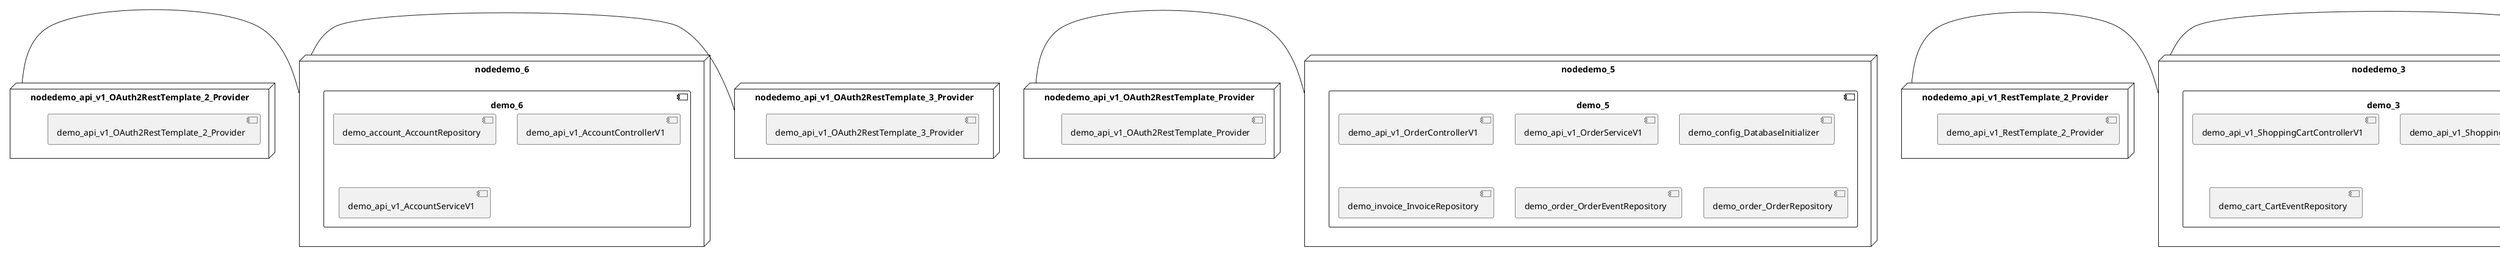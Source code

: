 @startuml
skinparam fixCircleLabelOverlapping true
skinparam componentStyle uml2
node nodedemo {
component demo {
[demo_api_v1_UserControllerV1] [[kbastani-spring-cloud-event-sourcing-example.system#_e3TylhlzEe-ypbio12wanA]]
[demo_api_v1_UserServiceV1] [[kbastani-spring-cloud-event-sourcing-example.system#_e3TylhlzEe-ypbio12wanA]]
[demo_user_UserRepository] [[kbastani-spring-cloud-event-sourcing-example.system#_e3TylhlzEe-ypbio12wanA]]
}
}
node nodedemo_2 {
component demo_2 {
[demo_api_v1_CatalogControllerV1] [[kbastani-spring-cloud-event-sourcing-example.system#_e3TylhlzEe-ypbio12wanA]]
[demo_api_v1_CatalogServiceV1] [[kbastani-spring-cloud-event-sourcing-example.system#_e3TylhlzEe-ypbio12wanA]]
[demo_catalog_CatalogInfoRepository] [[kbastani-spring-cloud-event-sourcing-example.system#_e3TylhlzEe-ypbio12wanA]]
}
}
node nodedemo_3 {
component demo_3 {
[demo_api_v1_ShoppingCartControllerV1] [[kbastani-spring-cloud-event-sourcing-example.system#_e3TylhlzEe-ypbio12wanA]]
[demo_api_v1_ShoppingCartServiceV1] [[kbastani-spring-cloud-event-sourcing-example.system#_e3TylhlzEe-ypbio12wanA]]
[demo_cart_CartEventRepository] [[kbastani-spring-cloud-event-sourcing-example.system#_e3TylhlzEe-ypbio12wanA]]
}
}
node nodedemo_4 {
component demo_4 {
[demo_UserController] [[kbastani-spring-cloud-event-sourcing-example.system#_e3TylhlzEe-ypbio12wanA]]
[demo_UserRepository] [[kbastani-spring-cloud-event-sourcing-example.system#_e3TylhlzEe-ypbio12wanA]]
[demo_UserService] [[kbastani-spring-cloud-event-sourcing-example.system#_e3TylhlzEe-ypbio12wanA]]
[demo_login_UserController] [[kbastani-spring-cloud-event-sourcing-example.system#_e3TylhlzEe-ypbio12wanA]]
}
}
node nodedemo_5 {
component demo_5 {
[demo_api_v1_OrderControllerV1] [[kbastani-spring-cloud-event-sourcing-example.system#_e3TylhlzEe-ypbio12wanA]]
[demo_api_v1_OrderServiceV1] [[kbastani-spring-cloud-event-sourcing-example.system#_e3TylhlzEe-ypbio12wanA]]
[demo_config_DatabaseInitializer] [[kbastani-spring-cloud-event-sourcing-example.system#_e3TylhlzEe-ypbio12wanA]]
[demo_invoice_InvoiceRepository] [[kbastani-spring-cloud-event-sourcing-example.system#_e3TylhlzEe-ypbio12wanA]]
[demo_order_OrderEventRepository] [[kbastani-spring-cloud-event-sourcing-example.system#_e3TylhlzEe-ypbio12wanA]]
[demo_order_OrderRepository] [[kbastani-spring-cloud-event-sourcing-example.system#_e3TylhlzEe-ypbio12wanA]]
}
}
node nodedemo_6 {
component demo_6 {
[demo_account_AccountRepository] [[kbastani-spring-cloud-event-sourcing-example.system#_e3TylhlzEe-ypbio12wanA]]
[demo_api_v1_AccountControllerV1] [[kbastani-spring-cloud-event-sourcing-example.system#_e3TylhlzEe-ypbio12wanA]]
[demo_api_v1_AccountServiceV1] [[kbastani-spring-cloud-event-sourcing-example.system#_e3TylhlzEe-ypbio12wanA]]
}
}
node nodedemo_7 {
component demo_7 {
[DatabaseInitializer] [[kbastani-spring-cloud-event-sourcing-example.system#_e3TylhlzEe-ypbio12wanA]]
}
}
node nodedemo_v1 {
component demo_v1 {
[demo_v1_InventoryControllerV1] [[kbastani-spring-cloud-event-sourcing-example.system#_e3TylhlzEe-ypbio12wanA]]
[demo_v1_InventoryServiceV1] [[kbastani-spring-cloud-event-sourcing-example.system#_e3TylhlzEe-ypbio12wanA]]
}
}
node nodedemo_api_v1_OAuth2RestTemplate_2_Provider {
[demo_api_v1_OAuth2RestTemplate_2_Provider] [[kbastani-spring-cloud-event-sourcing-example.system#_e3TylhlzEe-ypbio12wanA]]
}
node nodedemo_api_v1_OAuth2RestTemplate_3_Provider {
[demo_api_v1_OAuth2RestTemplate_3_Provider] [[kbastani-spring-cloud-event-sourcing-example.system#_e3TylhlzEe-ypbio12wanA]]
}
node nodedemo_api_v1_OAuth2RestTemplate_Provider {
[demo_api_v1_OAuth2RestTemplate_Provider] [[kbastani-spring-cloud-event-sourcing-example.system#_e3TylhlzEe-ypbio12wanA]]
}
node nodedemo_api_v1_RestTemplate_2_Provider {
[demo_api_v1_RestTemplate_2_Provider] [[kbastani-spring-cloud-event-sourcing-example.system#_e3TylhlzEe-ypbio12wanA]]
}
node nodedemo_api_v1_RestTemplate_Provider {
[demo_api_v1_RestTemplate_Provider] [[kbastani-spring-cloud-event-sourcing-example.system#_e3TylhlzEe-ypbio12wanA]]
}
node nodedemo_inventory_InventoryRepository_Provider {
[demo_inventory_InventoryRepository_Provider] [[kbastani-spring-cloud-event-sourcing-example.system#_e3TylhlzEe-ypbio12wanA]]
}
node nodedemo_login_AuthenticationManager_Provider {
[demo_login_AuthenticationManager_Provider] [[kbastani-spring-cloud-event-sourcing-example.system#_e3TylhlzEe-ypbio12wanA]]
}
node nodedemo_login_ClientDetailsService_Provider {
[demo_login_ClientDetailsService_Provider] [[kbastani-spring-cloud-event-sourcing-example.system#_e3TylhlzEe-ypbio12wanA]]
}
node nodedemo_login_HttpSessionSecurityContextRepository_Provider {
[demo_login_HttpSessionSecurityContextRepository_Provider] [[kbastani-spring-cloud-event-sourcing-example.system#_e3TylhlzEe-ypbio12wanA]]
}
node nodedemo_login_LoginController {
[demo_login_LoginController] [[kbastani-spring-cloud-event-sourcing-example.system#_e3TylhlzEe-ypbio12wanA]]
}
node nodedemo_product_ProductRepository_Provider {
[demo_product_ProductRepository_Provider] [[kbastani-spring-cloud-event-sourcing-example.system#_e3TylhlzEe-ypbio12wanA]]
}
node nodedemo_user_UserClientV1 {
[demo_user_UserClientV1] [[kbastani-spring-cloud-event-sourcing-example.system#_e3TylhlzEe-ypbio12wanA]]
}
node nodedemo_v1_Session_Provider {
[demo_v1_Session_Provider] [[kbastani-spring-cloud-event-sourcing-example.system#_e3TylhlzEe-ypbio12wanA]]
}
[nodedemo_api_v1_OAuth2RestTemplate_2_Provider] - [nodedemo_6]
[nodedemo_api_v1_OAuth2RestTemplate_3_Provider] - [nodedemo_6]
[nodedemo_api_v1_OAuth2RestTemplate_Provider] - [nodedemo_5]
[nodedemo_api_v1_RestTemplate_2_Provider] - [nodedemo_3]
[nodedemo_api_v1_RestTemplate_Provider] - [nodedemo_3]
[nodedemo_inventory_InventoryRepository_Provider] - [nodedemo_v1]
[nodedemo_login_AuthenticationManager_Provider] - [nodedemo_login_LoginController]
[nodedemo_login_ClientDetailsService_Provider] - [nodedemo_login_LoginController]
[nodedemo_login_HttpSessionSecurityContextRepository_Provider] - [nodedemo_login_LoginController]
[nodedemo_product_ProductRepository_Provider] - [nodedemo_v1]
[nodedemo_v1_Session_Provider] - [nodedemo_v1]
[nodedemo] - [nodedemo_user_UserClientV1]

@enduml
